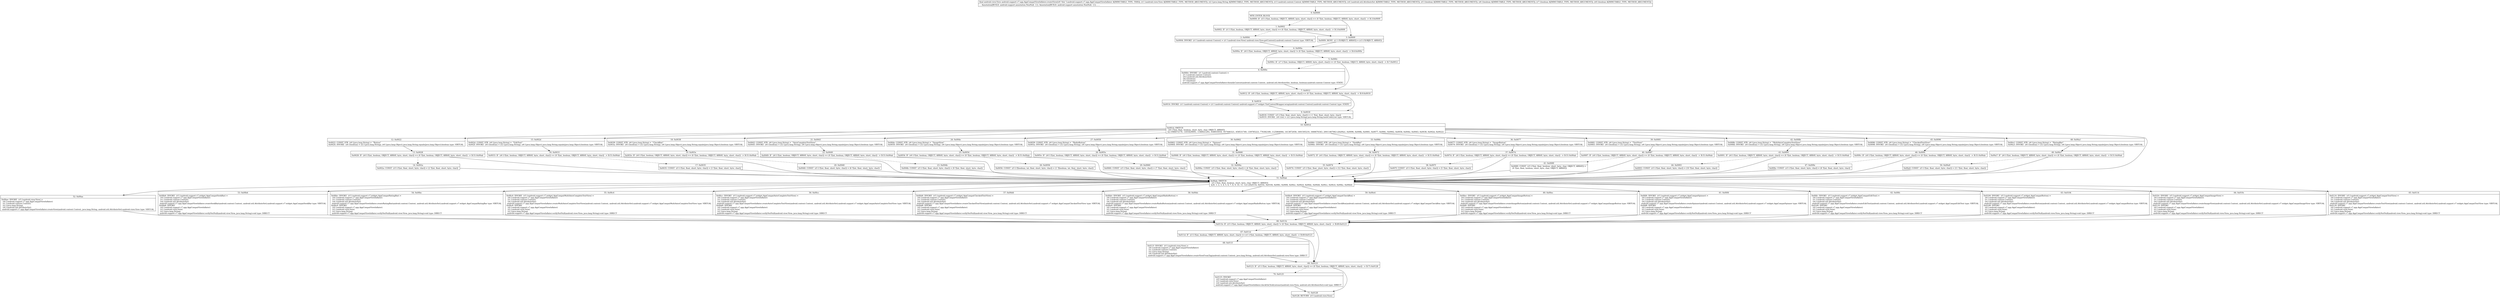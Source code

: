 digraph "CFG forandroid.support.v7.app.AppCompatViewInflater.createView(Landroid\/view\/View;Ljava\/lang\/String;Landroid\/content\/Context;Landroid\/util\/AttributeSet;ZZZZ)Landroid\/view\/View;" {
Node_0 [shape=record,label="{0\:\ 0x0000|MTH_ENTER_BLOCK\l|0x0000: IF  (r5 I:?[int, boolean, OBJECT, ARRAY, byte, short, char]) == (0 ?[int, boolean, OBJECT, ARRAY, byte, short, char])  \-\> B:3:0x0009 \l}"];
Node_1 [shape=record,label="{1\:\ 0x0002|0x0002: IF  (r1 I:?[int, boolean, OBJECT, ARRAY, byte, short, char]) == (0 ?[int, boolean, OBJECT, ARRAY, byte, short, char])  \-\> B:3:0x0009 \l}"];
Node_2 [shape=record,label="{2\:\ 0x0004|0x0004: INVOKE  (r1 I:android.content.Context) = (r1 I:android.view.View) android.view.View.getContext():android.content.Context type: VIRTUAL \l}"];
Node_3 [shape=record,label="{3\:\ 0x0009|0x0009: MOVE  (r1 I:?[OBJECT, ARRAY]) = (r3 I:?[OBJECT, ARRAY]) \l}"];
Node_4 [shape=record,label="{4\:\ 0x000a|0x000a: IF  (r6 I:?[int, boolean, OBJECT, ARRAY, byte, short, char]) != (0 ?[int, boolean, OBJECT, ARRAY, byte, short, char])  \-\> B:6:0x000e \l}"];
Node_5 [shape=record,label="{5\:\ 0x000c|0x000c: IF  (r7 I:?[int, boolean, OBJECT, ARRAY, byte, short, char]) == (0 ?[int, boolean, OBJECT, ARRAY, byte, short, char])  \-\> B:7:0x0012 \l}"];
Node_6 [shape=record,label="{6\:\ 0x000e|0x000e: INVOKE  (r1 I:android.content.Context) = \l  (r1 I:android.content.Context)\l  (r4 I:android.util.AttributeSet)\l  (r6 I:boolean)\l  (r7 I:boolean)\l android.support.v7.app.AppCompatViewInflater.themifyContext(android.content.Context, android.util.AttributeSet, boolean, boolean):android.content.Context type: STATIC \l}"];
Node_7 [shape=record,label="{7\:\ 0x0012|0x0012: IF  (r8 I:?[int, boolean, OBJECT, ARRAY, byte, short, char]) == (0 ?[int, boolean, OBJECT, ARRAY, byte, short, char])  \-\> B:9:0x0018 \l}"];
Node_8 [shape=record,label="{8\:\ 0x0014|0x0014: INVOKE  (r1 I:android.content.Context) = (r1 I:android.content.Context) android.support.v7.widget.TintContextWrapper.wrap(android.content.Context):android.content.Context type: STATIC \l}"];
Node_9 [shape=record,label="{9\:\ 0x0018|0x0018: CONST  (r5 I:?[int, float, short, byte, char]) = (\-1 ?[int, float, short, byte, char]) \l0x0019: INVOKE  (r6 I:int) = (r2 I:java.lang.String) java.lang.String.hashCode():int type: VIRTUAL \l}"];
Node_10 [shape=record,label="{10\:\ 0x001d|0x001d: SWITCH  \l  (r6 I:?[int, float, boolean, short, byte, char, OBJECT, ARRAY])\l k:[\-1946472170, \-1455429095, \-1346021293, \-938935918, \-937446323, \-658531749, \-339785223, 776382189, 1125864064, 1413872058, 1601505219, 1666676343, 2001146706] t:[0x00a1, 0x0096, 0x008b, 0x0081, 0x0077, 0x006c, 0x0062, 0x0058, 0x004e, 0x0043, 0x0038, 0x002d, 0x0022] \l}"];
Node_12 [shape=record,label="{12\:\ 0x0022|0x0022: CONST_STR  (r6 I:java.lang.String) =  \"Button\" \l0x0024: INVOKE  (r6 I:boolean) = (r2 I:java.lang.String), (r6 I:java.lang.Object) java.lang.String.equals(java.lang.Object):boolean type: VIRTUAL \l}"];
Node_13 [shape=record,label="{13\:\ 0x0028|0x0028: IF  (r6 I:?[int, boolean, OBJECT, ARRAY, byte, short, char]) == (0 ?[int, boolean, OBJECT, ARRAY, byte, short, char])  \-\> B:51:0x00ab \l}"];
Node_14 [shape=record,label="{14\:\ 0x002a|0x002a: CONST  (r5 I:?[int, float, short, byte, char]) = (2 ?[int, float, short, byte, char]) \l}"];
Node_15 [shape=record,label="{15\:\ 0x002d|0x002d: CONST_STR  (r6 I:java.lang.String) =  \"EditText\" \l0x002f: INVOKE  (r6 I:boolean) = (r2 I:java.lang.String), (r6 I:java.lang.Object) java.lang.String.equals(java.lang.Object):boolean type: VIRTUAL \l}"];
Node_16 [shape=record,label="{16\:\ 0x0033|0x0033: IF  (r6 I:?[int, boolean, OBJECT, ARRAY, byte, short, char]) == (0 ?[int, boolean, OBJECT, ARRAY, byte, short, char])  \-\> B:51:0x00ab \l}"];
Node_17 [shape=record,label="{17\:\ 0x0035|0x0035: CONST  (r5 I:?[int, float, short, byte, char]) = (3 ?[int, float, short, byte, char]) \l}"];
Node_18 [shape=record,label="{18\:\ 0x0038|0x0038: CONST_STR  (r6 I:java.lang.String) =  \"CheckBox\" \l0x003a: INVOKE  (r6 I:boolean) = (r2 I:java.lang.String), (r6 I:java.lang.Object) java.lang.String.equals(java.lang.Object):boolean type: VIRTUAL \l}"];
Node_19 [shape=record,label="{19\:\ 0x003e|0x003e: IF  (r6 I:?[int, boolean, OBJECT, ARRAY, byte, short, char]) == (0 ?[int, boolean, OBJECT, ARRAY, byte, short, char])  \-\> B:51:0x00ab \l}"];
Node_20 [shape=record,label="{20\:\ 0x0040|0x0040: CONST  (r5 I:?[int, float, short, byte, char]) = (6 ?[int, float, short, byte, char]) \l}"];
Node_21 [shape=record,label="{21\:\ 0x0043|0x0043: CONST_STR  (r6 I:java.lang.String) =  \"AutoCompleteTextView\" \l0x0045: INVOKE  (r6 I:boolean) = (r2 I:java.lang.String), (r6 I:java.lang.Object) java.lang.String.equals(java.lang.Object):boolean type: VIRTUAL \l}"];
Node_22 [shape=record,label="{22\:\ 0x0049|0x0049: IF  (r6 I:?[int, boolean, OBJECT, ARRAY, byte, short, char]) == (0 ?[int, boolean, OBJECT, ARRAY, byte, short, char])  \-\> B:51:0x00ab \l}"];
Node_23 [shape=record,label="{23\:\ 0x004b|0x004b: CONST  (r5 I:?[int, float, short, byte, char]) = (9 ?[int, float, short, byte, char]) \l}"];
Node_24 [shape=record,label="{24\:\ 0x004e|0x004e: CONST_STR  (r6 I:java.lang.String) =  \"ImageView\" \l0x0050: INVOKE  (r6 I:boolean) = (r2 I:java.lang.String), (r6 I:java.lang.Object) java.lang.String.equals(java.lang.Object):boolean type: VIRTUAL \l}"];
Node_25 [shape=record,label="{25\:\ 0x0054|0x0054: IF  (r6 I:?[int, boolean, OBJECT, ARRAY, byte, short, char]) == (0 ?[int, boolean, OBJECT, ARRAY, byte, short, char])  \-\> B:51:0x00ab \l}"];
Node_26 [shape=record,label="{26\:\ 0x0056|0x0056: CONST  (r5 I:?[boolean, int, float, short, byte, char]) = (1 ?[boolean, int, float, short, byte, char]) \l}"];
Node_27 [shape=record,label="{27\:\ 0x0058|0x0058: CONST_STR  (r6 I:java.lang.String) =  \"RadioButton\" \l0x005a: INVOKE  (r6 I:boolean) = (r2 I:java.lang.String), (r6 I:java.lang.Object) java.lang.String.equals(java.lang.Object):boolean type: VIRTUAL \l}"];
Node_28 [shape=record,label="{28\:\ 0x005e|0x005e: IF  (r6 I:?[int, boolean, OBJECT, ARRAY, byte, short, char]) == (0 ?[int, boolean, OBJECT, ARRAY, byte, short, char])  \-\> B:51:0x00ab \l}"];
Node_29 [shape=record,label="{29\:\ 0x0060|0x0060: CONST  (r5 I:?[int, float, short, byte, char]) = (7 ?[int, float, short, byte, char]) \l}"];
Node_30 [shape=record,label="{30\:\ 0x0062|0x0062: CONST_STR  (r6 I:java.lang.String) =  \"Spinner\" \l0x0064: INVOKE  (r6 I:boolean) = (r2 I:java.lang.String), (r6 I:java.lang.Object) java.lang.String.equals(java.lang.Object):boolean type: VIRTUAL \l}"];
Node_31 [shape=record,label="{31\:\ 0x0068|0x0068: IF  (r6 I:?[int, boolean, OBJECT, ARRAY, byte, short, char]) == (0 ?[int, boolean, OBJECT, ARRAY, byte, short, char])  \-\> B:51:0x00ab \l}"];
Node_32 [shape=record,label="{32\:\ 0x006a|0x006a: CONST  (r5 I:?[int, float, short, byte, char]) = (4 ?[int, float, short, byte, char]) \l}"];
Node_33 [shape=record,label="{33\:\ 0x006c|0x006c: CONST_STR  (r6 I:java.lang.String) =  \"SeekBar\" \l0x006e: INVOKE  (r6 I:boolean) = (r2 I:java.lang.String), (r6 I:java.lang.Object) java.lang.String.equals(java.lang.Object):boolean type: VIRTUAL \l}"];
Node_34 [shape=record,label="{34\:\ 0x0072|0x0072: IF  (r6 I:?[int, boolean, OBJECT, ARRAY, byte, short, char]) == (0 ?[int, boolean, OBJECT, ARRAY, byte, short, char])  \-\> B:51:0x00ab \l}"];
Node_35 [shape=record,label="{35\:\ 0x0074|0x0074: CONST  (r5 I:?[int, float, short, byte, char]) = (12 ?[int, float, short, byte, char]) \l}"];
Node_36 [shape=record,label="{36\:\ 0x0077|0x0077: CONST_STR  (r6 I:java.lang.String) =  \"ImageButton\" \l0x0079: INVOKE  (r6 I:boolean) = (r2 I:java.lang.String), (r6 I:java.lang.Object) java.lang.String.equals(java.lang.Object):boolean type: VIRTUAL \l}"];
Node_37 [shape=record,label="{37\:\ 0x007d|0x007d: IF  (r6 I:?[int, boolean, OBJECT, ARRAY, byte, short, char]) == (0 ?[int, boolean, OBJECT, ARRAY, byte, short, char])  \-\> B:51:0x00ab \l}"];
Node_38 [shape=record,label="{38\:\ 0x007f|0x007f: CONST  (r5 I:?[int, float, short, byte, char]) = (5 ?[int, float, short, byte, char]) \l}"];
Node_39 [shape=record,label="{39\:\ 0x0081|0x0081: CONST_STR  (r6 I:java.lang.String) =  \"TextView\" \l0x0083: INVOKE  (r6 I:boolean) = (r2 I:java.lang.String), (r6 I:java.lang.Object) java.lang.String.equals(java.lang.Object):boolean type: VIRTUAL \l}"];
Node_40 [shape=record,label="{40\:\ 0x0087|0x0087: IF  (r6 I:?[int, boolean, OBJECT, ARRAY, byte, short, char]) == (0 ?[int, boolean, OBJECT, ARRAY, byte, short, char])  \-\> B:51:0x00ab \l}"];
Node_41 [shape=record,label="{41\:\ 0x0089|0x0089: CONST  (r5 I:?[int, float, boolean, short, byte, char, OBJECT, ARRAY]) = \l  (0 ?[int, float, boolean, short, byte, char, OBJECT, ARRAY])\l \l}"];
Node_42 [shape=record,label="{42\:\ 0x008b|0x008b: CONST_STR  (r6 I:java.lang.String) =  \"MultiAutoCompleteTextView\" \l0x008d: INVOKE  (r6 I:boolean) = (r2 I:java.lang.String), (r6 I:java.lang.Object) java.lang.String.equals(java.lang.Object):boolean type: VIRTUAL \l}"];
Node_43 [shape=record,label="{43\:\ 0x0091|0x0091: IF  (r6 I:?[int, boolean, OBJECT, ARRAY, byte, short, char]) == (0 ?[int, boolean, OBJECT, ARRAY, byte, short, char])  \-\> B:51:0x00ab \l}"];
Node_44 [shape=record,label="{44\:\ 0x0093|0x0093: CONST  (r5 I:?[int, float, short, byte, char]) = (10 ?[int, float, short, byte, char]) \l}"];
Node_45 [shape=record,label="{45\:\ 0x0096|0x0096: CONST_STR  (r6 I:java.lang.String) =  \"CheckedTextView\" \l0x0098: INVOKE  (r6 I:boolean) = (r2 I:java.lang.String), (r6 I:java.lang.Object) java.lang.String.equals(java.lang.Object):boolean type: VIRTUAL \l}"];
Node_46 [shape=record,label="{46\:\ 0x009c|0x009c: IF  (r6 I:?[int, boolean, OBJECT, ARRAY, byte, short, char]) == (0 ?[int, boolean, OBJECT, ARRAY, byte, short, char])  \-\> B:51:0x00ab \l}"];
Node_47 [shape=record,label="{47\:\ 0x009e|0x009e: CONST  (r5 I:?[int, float, short, byte, char]) = (8 ?[int, float, short, byte, char]) \l}"];
Node_48 [shape=record,label="{48\:\ 0x00a1|0x00a1: CONST_STR  (r6 I:java.lang.String) =  \"RatingBar\" \l0x00a3: INVOKE  (r6 I:boolean) = (r2 I:java.lang.String), (r6 I:java.lang.Object) java.lang.String.equals(java.lang.Object):boolean type: VIRTUAL \l}"];
Node_49 [shape=record,label="{49\:\ 0x00a7|0x00a7: IF  (r6 I:?[int, boolean, OBJECT, ARRAY, byte, short, char]) == (0 ?[int, boolean, OBJECT, ARRAY, byte, short, char])  \-\> B:51:0x00ab \l}"];
Node_50 [shape=record,label="{50\:\ 0x00a9|0x00a9: CONST  (r5 I:?[int, float, short, byte, char]) = (11 ?[int, float, short, byte, char]) \l}"];
Node_51 [shape=record,label="{51\:\ 0x00ab|0x00ab: SWITCH  \l  (r5 I:?[int, float, boolean, short, byte, char, OBJECT, ARRAY])\l k:[0, 1, 2, 3, 4, 5, 6, 7, 8, 9, 10, 11, 12] t:[0x0114, 0x010c, 0x0104, 0x00fc, 0x00f4, 0x00ec, 0x00e4, 0x00dc, 0x00d4, 0x00cc, 0x00c4, 0x00bc, 0x00b4] \l}"];
Node_52 [shape=record,label="{52\:\ 0x00ae|0x00ae: INVOKE  (r5 I:android.view.View) = \l  (r0 I:android.support.v7.app.AppCompatViewInflater)\l  (r1 I:android.content.Context)\l  (r2 I:java.lang.String)\l  (r4 I:android.util.AttributeSet)\l android.support.v7.app.AppCompatViewInflater.createView(android.content.Context, java.lang.String, android.util.AttributeSet):android.view.View type: VIRTUAL \l}"];
Node_53 [shape=record,label="{53\:\ 0x00b4|0x00b4: INVOKE  (r5 I:android.support.v7.widget.AppCompatSeekBar) = \l  (r0 I:android.support.v7.app.AppCompatViewInflater)\l  (r1 I:android.content.Context)\l  (r4 I:android.util.AttributeSet)\l android.support.v7.app.AppCompatViewInflater.createSeekBar(android.content.Context, android.util.AttributeSet):android.support.v7.widget.AppCompatSeekBar type: VIRTUAL \l0x00b8: INVOKE  \l  (r0 I:android.support.v7.app.AppCompatViewInflater)\l  (r5 I:android.view.View)\l  (r2 I:java.lang.String)\l android.support.v7.app.AppCompatViewInflater.verifyNotNull(android.view.View, java.lang.String):void type: DIRECT \l}"];
Node_54 [shape=record,label="{54\:\ 0x00bc|0x00bc: INVOKE  (r5 I:android.support.v7.widget.AppCompatRatingBar) = \l  (r0 I:android.support.v7.app.AppCompatViewInflater)\l  (r1 I:android.content.Context)\l  (r4 I:android.util.AttributeSet)\l android.support.v7.app.AppCompatViewInflater.createRatingBar(android.content.Context, android.util.AttributeSet):android.support.v7.widget.AppCompatRatingBar type: VIRTUAL \l0x00c0: INVOKE  \l  (r0 I:android.support.v7.app.AppCompatViewInflater)\l  (r5 I:android.view.View)\l  (r2 I:java.lang.String)\l android.support.v7.app.AppCompatViewInflater.verifyNotNull(android.view.View, java.lang.String):void type: DIRECT \l}"];
Node_55 [shape=record,label="{55\:\ 0x00c4|0x00c4: INVOKE  (r5 I:android.support.v7.widget.AppCompatMultiAutoCompleteTextView) = \l  (r0 I:android.support.v7.app.AppCompatViewInflater)\l  (r1 I:android.content.Context)\l  (r4 I:android.util.AttributeSet)\l android.support.v7.app.AppCompatViewInflater.createMultiAutoCompleteTextView(android.content.Context, android.util.AttributeSet):android.support.v7.widget.AppCompatMultiAutoCompleteTextView type: VIRTUAL \l0x00c8: INVOKE  \l  (r0 I:android.support.v7.app.AppCompatViewInflater)\l  (r5 I:android.view.View)\l  (r2 I:java.lang.String)\l android.support.v7.app.AppCompatViewInflater.verifyNotNull(android.view.View, java.lang.String):void type: DIRECT \l}"];
Node_56 [shape=record,label="{56\:\ 0x00cc|0x00cc: INVOKE  (r5 I:android.support.v7.widget.AppCompatAutoCompleteTextView) = \l  (r0 I:android.support.v7.app.AppCompatViewInflater)\l  (r1 I:android.content.Context)\l  (r4 I:android.util.AttributeSet)\l android.support.v7.app.AppCompatViewInflater.createAutoCompleteTextView(android.content.Context, android.util.AttributeSet):android.support.v7.widget.AppCompatAutoCompleteTextView type: VIRTUAL \l0x00d0: INVOKE  \l  (r0 I:android.support.v7.app.AppCompatViewInflater)\l  (r5 I:android.view.View)\l  (r2 I:java.lang.String)\l android.support.v7.app.AppCompatViewInflater.verifyNotNull(android.view.View, java.lang.String):void type: DIRECT \l}"];
Node_57 [shape=record,label="{57\:\ 0x00d4|0x00d4: INVOKE  (r5 I:android.support.v7.widget.AppCompatCheckedTextView) = \l  (r0 I:android.support.v7.app.AppCompatViewInflater)\l  (r1 I:android.content.Context)\l  (r4 I:android.util.AttributeSet)\l android.support.v7.app.AppCompatViewInflater.createCheckedTextView(android.content.Context, android.util.AttributeSet):android.support.v7.widget.AppCompatCheckedTextView type: VIRTUAL \l0x00d8: INVOKE  \l  (r0 I:android.support.v7.app.AppCompatViewInflater)\l  (r5 I:android.view.View)\l  (r2 I:java.lang.String)\l android.support.v7.app.AppCompatViewInflater.verifyNotNull(android.view.View, java.lang.String):void type: DIRECT \l}"];
Node_58 [shape=record,label="{58\:\ 0x00dc|0x00dc: INVOKE  (r5 I:android.support.v7.widget.AppCompatRadioButton) = \l  (r0 I:android.support.v7.app.AppCompatViewInflater)\l  (r1 I:android.content.Context)\l  (r4 I:android.util.AttributeSet)\l android.support.v7.app.AppCompatViewInflater.createRadioButton(android.content.Context, android.util.AttributeSet):android.support.v7.widget.AppCompatRadioButton type: VIRTUAL \l0x00e0: INVOKE  \l  (r0 I:android.support.v7.app.AppCompatViewInflater)\l  (r5 I:android.view.View)\l  (r2 I:java.lang.String)\l android.support.v7.app.AppCompatViewInflater.verifyNotNull(android.view.View, java.lang.String):void type: DIRECT \l}"];
Node_59 [shape=record,label="{59\:\ 0x00e4|0x00e4: INVOKE  (r5 I:android.support.v7.widget.AppCompatCheckBox) = \l  (r0 I:android.support.v7.app.AppCompatViewInflater)\l  (r1 I:android.content.Context)\l  (r4 I:android.util.AttributeSet)\l android.support.v7.app.AppCompatViewInflater.createCheckBox(android.content.Context, android.util.AttributeSet):android.support.v7.widget.AppCompatCheckBox type: VIRTUAL \l0x00e8: INVOKE  \l  (r0 I:android.support.v7.app.AppCompatViewInflater)\l  (r5 I:android.view.View)\l  (r2 I:java.lang.String)\l android.support.v7.app.AppCompatViewInflater.verifyNotNull(android.view.View, java.lang.String):void type: DIRECT \l}"];
Node_60 [shape=record,label="{60\:\ 0x00ec|0x00ec: INVOKE  (r5 I:android.support.v7.widget.AppCompatImageButton) = \l  (r0 I:android.support.v7.app.AppCompatViewInflater)\l  (r1 I:android.content.Context)\l  (r4 I:android.util.AttributeSet)\l android.support.v7.app.AppCompatViewInflater.createImageButton(android.content.Context, android.util.AttributeSet):android.support.v7.widget.AppCompatImageButton type: VIRTUAL \l0x00f0: INVOKE  \l  (r0 I:android.support.v7.app.AppCompatViewInflater)\l  (r5 I:android.view.View)\l  (r2 I:java.lang.String)\l android.support.v7.app.AppCompatViewInflater.verifyNotNull(android.view.View, java.lang.String):void type: DIRECT \l}"];
Node_61 [shape=record,label="{61\:\ 0x00f4|0x00f4: INVOKE  (r5 I:android.support.v7.widget.AppCompatSpinner) = \l  (r0 I:android.support.v7.app.AppCompatViewInflater)\l  (r1 I:android.content.Context)\l  (r4 I:android.util.AttributeSet)\l android.support.v7.app.AppCompatViewInflater.createSpinner(android.content.Context, android.util.AttributeSet):android.support.v7.widget.AppCompatSpinner type: VIRTUAL \l0x00f8: INVOKE  \l  (r0 I:android.support.v7.app.AppCompatViewInflater)\l  (r5 I:android.view.View)\l  (r2 I:java.lang.String)\l android.support.v7.app.AppCompatViewInflater.verifyNotNull(android.view.View, java.lang.String):void type: DIRECT \l}"];
Node_62 [shape=record,label="{62\:\ 0x00fc|0x00fc: INVOKE  (r5 I:android.support.v7.widget.AppCompatEditText) = \l  (r0 I:android.support.v7.app.AppCompatViewInflater)\l  (r1 I:android.content.Context)\l  (r4 I:android.util.AttributeSet)\l android.support.v7.app.AppCompatViewInflater.createEditText(android.content.Context, android.util.AttributeSet):android.support.v7.widget.AppCompatEditText type: VIRTUAL \l0x0100: INVOKE  \l  (r0 I:android.support.v7.app.AppCompatViewInflater)\l  (r5 I:android.view.View)\l  (r2 I:java.lang.String)\l android.support.v7.app.AppCompatViewInflater.verifyNotNull(android.view.View, java.lang.String):void type: DIRECT \l}"];
Node_63 [shape=record,label="{63\:\ 0x0104|0x0104: INVOKE  (r5 I:android.support.v7.widget.AppCompatButton) = \l  (r0 I:android.support.v7.app.AppCompatViewInflater)\l  (r1 I:android.content.Context)\l  (r4 I:android.util.AttributeSet)\l android.support.v7.app.AppCompatViewInflater.createButton(android.content.Context, android.util.AttributeSet):android.support.v7.widget.AppCompatButton type: VIRTUAL \l0x0108: INVOKE  \l  (r0 I:android.support.v7.app.AppCompatViewInflater)\l  (r5 I:android.view.View)\l  (r2 I:java.lang.String)\l android.support.v7.app.AppCompatViewInflater.verifyNotNull(android.view.View, java.lang.String):void type: DIRECT \l}"];
Node_64 [shape=record,label="{64\:\ 0x010c|0x010c: INVOKE  (r5 I:android.support.v7.widget.AppCompatImageView) = \l  (r0 I:android.support.v7.app.AppCompatViewInflater)\l  (r1 I:android.content.Context)\l  (r4 I:android.util.AttributeSet)\l android.support.v7.app.AppCompatViewInflater.createImageView(android.content.Context, android.util.AttributeSet):android.support.v7.widget.AppCompatImageView type: VIRTUAL \l0x0110: INVOKE  \l  (r0 I:android.support.v7.app.AppCompatViewInflater)\l  (r5 I:android.view.View)\l  (r2 I:java.lang.String)\l android.support.v7.app.AppCompatViewInflater.verifyNotNull(android.view.View, java.lang.String):void type: DIRECT \l}"];
Node_65 [shape=record,label="{65\:\ 0x0114|0x0114: INVOKE  (r5 I:android.support.v7.widget.AppCompatTextView) = \l  (r0 I:android.support.v7.app.AppCompatViewInflater)\l  (r1 I:android.content.Context)\l  (r4 I:android.util.AttributeSet)\l android.support.v7.app.AppCompatViewInflater.createTextView(android.content.Context, android.util.AttributeSet):android.support.v7.widget.AppCompatTextView type: VIRTUAL \l0x0118: INVOKE  \l  (r0 I:android.support.v7.app.AppCompatViewInflater)\l  (r5 I:android.view.View)\l  (r2 I:java.lang.String)\l android.support.v7.app.AppCompatViewInflater.verifyNotNull(android.view.View, java.lang.String):void type: DIRECT \l}"];
Node_66 [shape=record,label="{66\:\ 0x011b|0x011b: IF  (r5 I:?[int, boolean, OBJECT, ARRAY, byte, short, char]) != (0 ?[int, boolean, OBJECT, ARRAY, byte, short, char])  \-\> B:69:0x0123 \l}"];
Node_67 [shape=record,label="{67\:\ 0x011d|0x011d: IF  (r3 I:?[int, boolean, OBJECT, ARRAY, byte, short, char]) == (r1 I:?[int, boolean, OBJECT, ARRAY, byte, short, char])  \-\> B:69:0x0123 \l}"];
Node_68 [shape=record,label="{68\:\ 0x011f|0x011f: INVOKE  (r5 I:android.view.View) = \l  (r0 I:android.support.v7.app.AppCompatViewInflater)\l  (r1 I:android.content.Context)\l  (r2 I:java.lang.String)\l  (r4 I:android.util.AttributeSet)\l android.support.v7.app.AppCompatViewInflater.createViewFromTag(android.content.Context, java.lang.String, android.util.AttributeSet):android.view.View type: DIRECT \l}"];
Node_69 [shape=record,label="{69\:\ 0x0123|0x0123: IF  (r5 I:?[int, boolean, OBJECT, ARRAY, byte, short, char]) == (0 ?[int, boolean, OBJECT, ARRAY, byte, short, char])  \-\> B:71:0x0128 \l}"];
Node_70 [shape=record,label="{70\:\ 0x0125|0x0125: INVOKE  \l  (r0 I:android.support.v7.app.AppCompatViewInflater)\l  (r5 I:android.view.View)\l  (r4 I:android.util.AttributeSet)\l android.support.v7.app.AppCompatViewInflater.checkOnClickListener(android.view.View, android.util.AttributeSet):void type: DIRECT \l}"];
Node_71 [shape=record,label="{71\:\ 0x0128|0x0128: RETURN  (r5 I:android.view.View) \l}"];
MethodNode[shape=record,label="{final android.view.View android.support.v7.app.AppCompatViewInflater.createView((r0 'this' I:android.support.v7.app.AppCompatViewInflater A[IMMUTABLE_TYPE, THIS]), (r1 I:android.view.View A[IMMUTABLE_TYPE, METHOD_ARGUMENT]), (r2 I:java.lang.String A[IMMUTABLE_TYPE, METHOD_ARGUMENT]), (r3 I:android.content.Context A[IMMUTABLE_TYPE, METHOD_ARGUMENT]), (r4 I:android.util.AttributeSet A[IMMUTABLE_TYPE, METHOD_ARGUMENT]), (r5 I:boolean A[IMMUTABLE_TYPE, METHOD_ARGUMENT]), (r6 I:boolean A[IMMUTABLE_TYPE, METHOD_ARGUMENT]), (r7 I:boolean A[IMMUTABLE_TYPE, METHOD_ARGUMENT]), (r8 I:boolean A[IMMUTABLE_TYPE, METHOD_ARGUMENT]))  | , , Annotation[BUILD, android.support.annotation.NonNull, \{\}], Annotation[BUILD, android.support.annotation.NonNull, \{\}], , , , \l}"];
MethodNode -> Node_0;
Node_0 -> Node_1[style=dashed];
Node_0 -> Node_3;
Node_1 -> Node_2[style=dashed];
Node_1 -> Node_3;
Node_2 -> Node_4;
Node_3 -> Node_4;
Node_4 -> Node_5[style=dashed];
Node_4 -> Node_6;
Node_5 -> Node_6[style=dashed];
Node_5 -> Node_7;
Node_6 -> Node_7;
Node_7 -> Node_8[style=dashed];
Node_7 -> Node_9;
Node_8 -> Node_9;
Node_9 -> Node_10;
Node_10 -> Node_12;
Node_10 -> Node_15;
Node_10 -> Node_18;
Node_10 -> Node_21;
Node_10 -> Node_24;
Node_10 -> Node_27;
Node_10 -> Node_30;
Node_10 -> Node_33;
Node_10 -> Node_36;
Node_10 -> Node_39;
Node_10 -> Node_42;
Node_10 -> Node_45;
Node_10 -> Node_48;
Node_10 -> Node_51;
Node_12 -> Node_13;
Node_13 -> Node_14[style=dashed];
Node_13 -> Node_51;
Node_14 -> Node_51;
Node_15 -> Node_16;
Node_16 -> Node_17[style=dashed];
Node_16 -> Node_51;
Node_17 -> Node_51;
Node_18 -> Node_19;
Node_19 -> Node_20[style=dashed];
Node_19 -> Node_51;
Node_20 -> Node_51;
Node_21 -> Node_22;
Node_22 -> Node_23[style=dashed];
Node_22 -> Node_51;
Node_23 -> Node_51;
Node_24 -> Node_25;
Node_25 -> Node_26[style=dashed];
Node_25 -> Node_51;
Node_26 -> Node_51;
Node_27 -> Node_28;
Node_28 -> Node_29[style=dashed];
Node_28 -> Node_51;
Node_29 -> Node_51;
Node_30 -> Node_31;
Node_31 -> Node_32[style=dashed];
Node_31 -> Node_51;
Node_32 -> Node_51;
Node_33 -> Node_34;
Node_34 -> Node_35[style=dashed];
Node_34 -> Node_51;
Node_35 -> Node_51;
Node_36 -> Node_37;
Node_37 -> Node_38[style=dashed];
Node_37 -> Node_51;
Node_38 -> Node_51;
Node_39 -> Node_40;
Node_40 -> Node_41[style=dashed];
Node_40 -> Node_51;
Node_41 -> Node_51;
Node_42 -> Node_43;
Node_43 -> Node_44[style=dashed];
Node_43 -> Node_51;
Node_44 -> Node_51;
Node_45 -> Node_46;
Node_46 -> Node_47[style=dashed];
Node_46 -> Node_51;
Node_47 -> Node_51;
Node_48 -> Node_49;
Node_49 -> Node_50[style=dashed];
Node_49 -> Node_51;
Node_50 -> Node_51;
Node_51 -> Node_52;
Node_51 -> Node_53;
Node_51 -> Node_54;
Node_51 -> Node_55;
Node_51 -> Node_56;
Node_51 -> Node_57;
Node_51 -> Node_58;
Node_51 -> Node_59;
Node_51 -> Node_60;
Node_51 -> Node_61;
Node_51 -> Node_62;
Node_51 -> Node_63;
Node_51 -> Node_64;
Node_51 -> Node_65;
Node_52 -> Node_66;
Node_53 -> Node_66;
Node_54 -> Node_66;
Node_55 -> Node_66;
Node_56 -> Node_66;
Node_57 -> Node_66;
Node_58 -> Node_66;
Node_59 -> Node_66;
Node_60 -> Node_66;
Node_61 -> Node_66;
Node_62 -> Node_66;
Node_63 -> Node_66;
Node_64 -> Node_66;
Node_65 -> Node_66;
Node_66 -> Node_67[style=dashed];
Node_66 -> Node_69;
Node_67 -> Node_68[style=dashed];
Node_67 -> Node_69;
Node_68 -> Node_69;
Node_69 -> Node_70[style=dashed];
Node_69 -> Node_71;
Node_70 -> Node_71;
}

